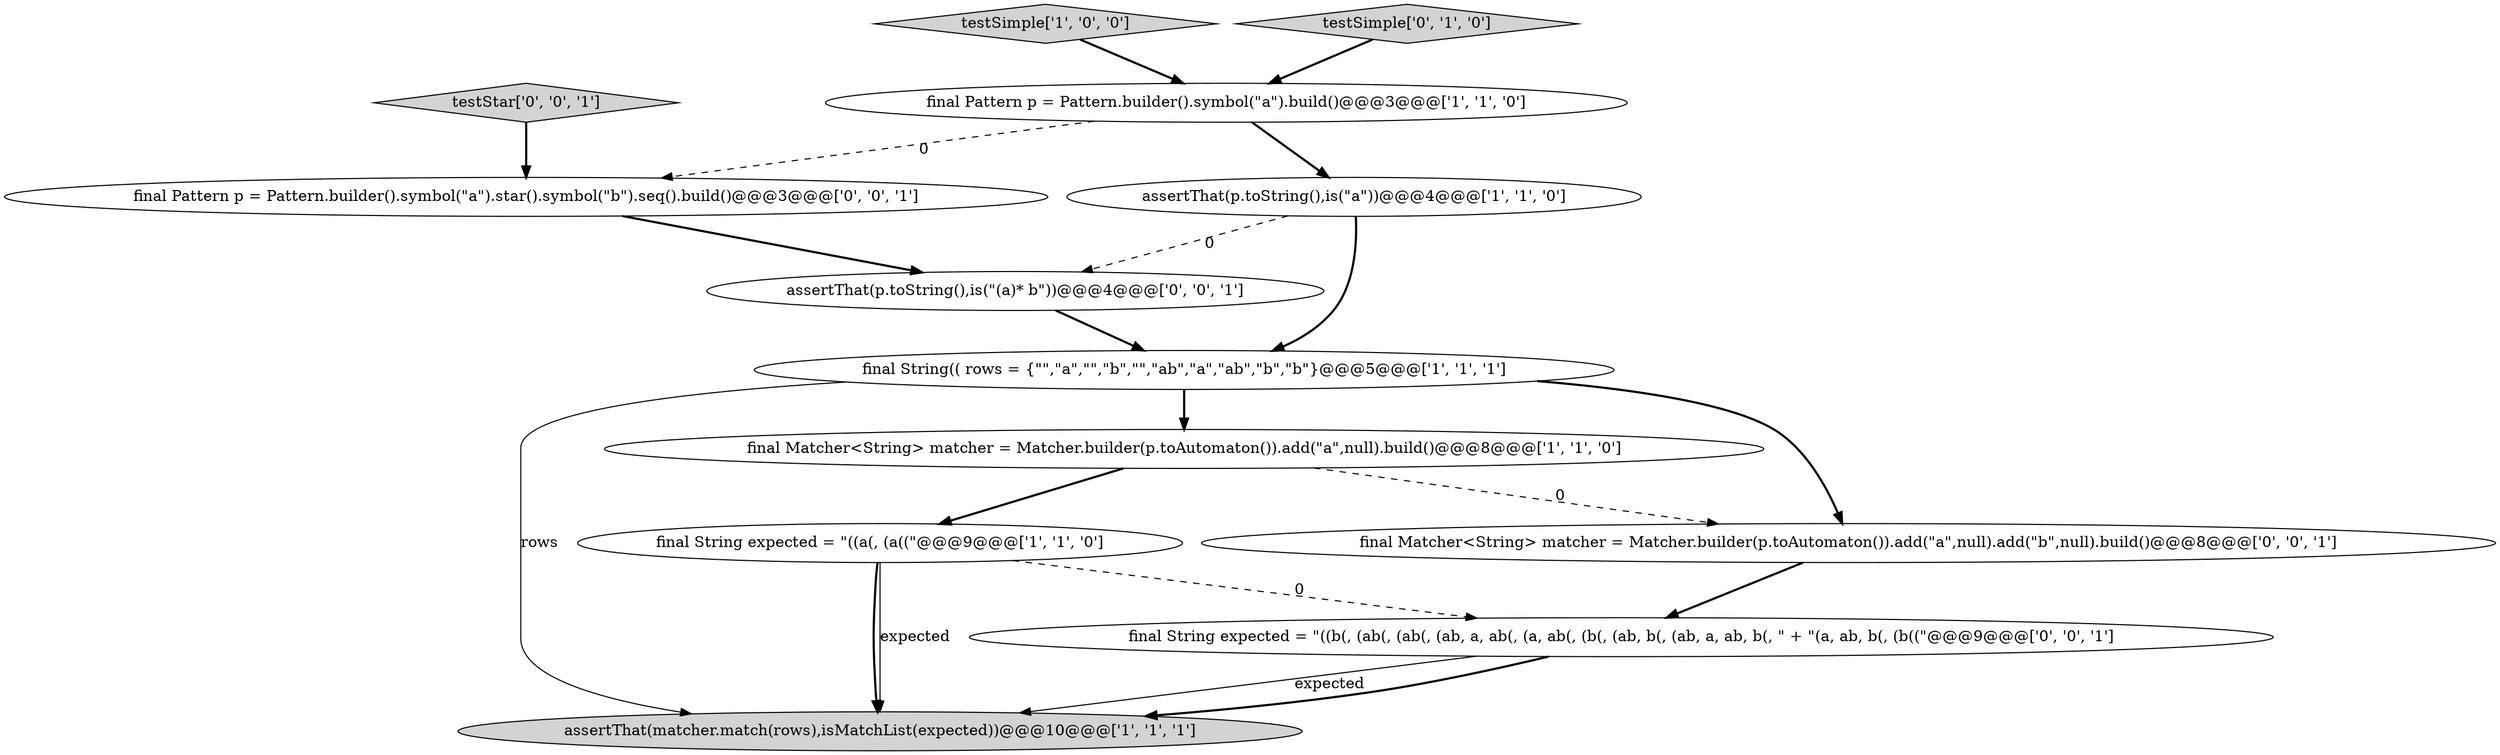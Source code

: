 digraph {
6 [style = filled, label = "assertThat(matcher.match(rows),isMatchList(expected))@@@10@@@['1', '1', '1']", fillcolor = lightgray, shape = ellipse image = "AAA0AAABBB1BBB"];
0 [style = filled, label = "final String(( rows = {\"\",\"a\",\"\",\"b\",\"\",\"ab\",\"a\",\"ab\",\"b\",\"b\"}@@@5@@@['1', '1', '1']", fillcolor = white, shape = ellipse image = "AAA0AAABBB1BBB"];
2 [style = filled, label = "testSimple['1', '0', '0']", fillcolor = lightgray, shape = diamond image = "AAA0AAABBB1BBB"];
9 [style = filled, label = "final Pattern p = Pattern.builder().symbol(\"a\").star().symbol(\"b\").seq().build()@@@3@@@['0', '0', '1']", fillcolor = white, shape = ellipse image = "AAA0AAABBB3BBB"];
1 [style = filled, label = "final Pattern p = Pattern.builder().symbol(\"a\").build()@@@3@@@['1', '1', '0']", fillcolor = white, shape = ellipse image = "AAA0AAABBB1BBB"];
12 [style = filled, label = "final String expected = \"((b(, (ab(, (ab(, (ab, a, ab(, (a, ab(, (b(, (ab, b(, (ab, a, ab, b(, \" + \"(a, ab, b(, (b((\"@@@9@@@['0', '0', '1']", fillcolor = white, shape = ellipse image = "AAA0AAABBB3BBB"];
7 [style = filled, label = "testSimple['0', '1', '0']", fillcolor = lightgray, shape = diamond image = "AAA0AAABBB2BBB"];
8 [style = filled, label = "assertThat(p.toString(),is(\"(a)* b\"))@@@4@@@['0', '0', '1']", fillcolor = white, shape = ellipse image = "AAA0AAABBB3BBB"];
11 [style = filled, label = "final Matcher<String> matcher = Matcher.builder(p.toAutomaton()).add(\"a\",null).add(\"b\",null).build()@@@8@@@['0', '0', '1']", fillcolor = white, shape = ellipse image = "AAA0AAABBB3BBB"];
10 [style = filled, label = "testStar['0', '0', '1']", fillcolor = lightgray, shape = diamond image = "AAA0AAABBB3BBB"];
4 [style = filled, label = "final String expected = \"((a(, (a((\"@@@9@@@['1', '1', '0']", fillcolor = white, shape = ellipse image = "AAA0AAABBB1BBB"];
3 [style = filled, label = "assertThat(p.toString(),is(\"a\"))@@@4@@@['1', '1', '0']", fillcolor = white, shape = ellipse image = "AAA0AAABBB1BBB"];
5 [style = filled, label = "final Matcher<String> matcher = Matcher.builder(p.toAutomaton()).add(\"a\",null).build()@@@8@@@['1', '1', '0']", fillcolor = white, shape = ellipse image = "AAA0AAABBB1BBB"];
1->3 [style = bold, label=""];
8->0 [style = bold, label=""];
3->8 [style = dashed, label="0"];
0->11 [style = bold, label=""];
1->9 [style = dashed, label="0"];
10->9 [style = bold, label=""];
5->4 [style = bold, label=""];
11->12 [style = bold, label=""];
7->1 [style = bold, label=""];
4->6 [style = solid, label="expected"];
0->6 [style = solid, label="rows"];
12->6 [style = solid, label="expected"];
5->11 [style = dashed, label="0"];
9->8 [style = bold, label=""];
12->6 [style = bold, label=""];
4->6 [style = bold, label=""];
2->1 [style = bold, label=""];
3->0 [style = bold, label=""];
4->12 [style = dashed, label="0"];
0->5 [style = bold, label=""];
}

